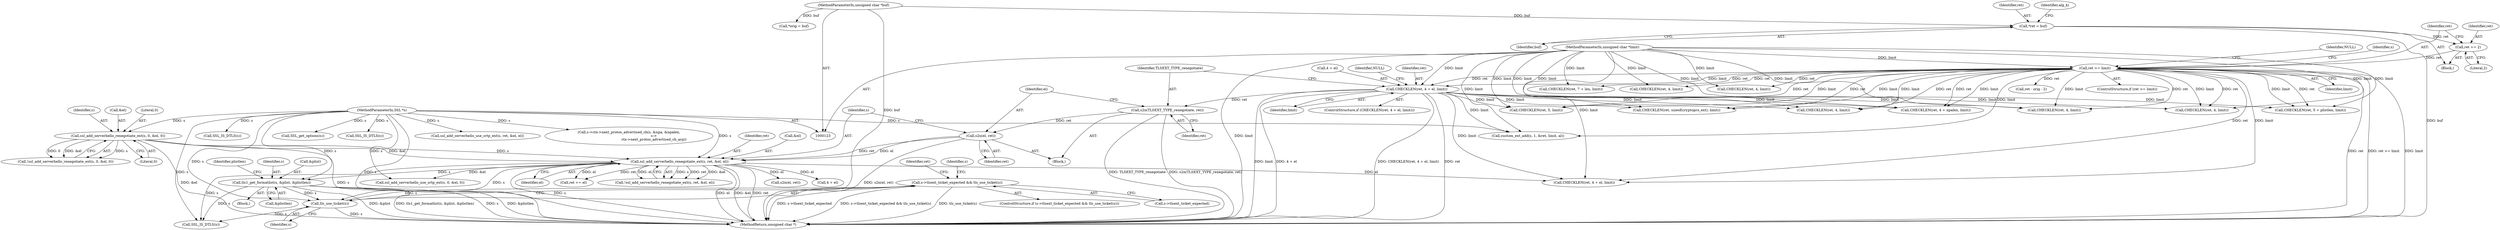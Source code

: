 digraph "0_openssl_4ad93618d26a3ea23d36ad5498ff4f59eff3a4d2_6@pointer" {
"1000343" [label="(Call,s->tlsext_ticket_expected && tls_use_ticket(s))"];
"1000347" [label="(Call,tls_use_ticket(s))"];
"1000235" [label="(Call,ssl_add_serverhello_renegotiate_ext(s, ret, &el, el))"];
"1000206" [label="(Call,ssl_add_serverhello_renegotiate_ext(s, 0, &el, 0))"];
"1000124" [label="(MethodParameterIn,SSL *s)"];
"1000230" [label="(Call,s2n(el, ret))"];
"1000227" [label="(Call,s2n(TLSEXT_TYPE_renegotiate, ret))"];
"1000219" [label="(Call,CHECKLEN(ret, 4 + el, limit))"];
"1000191" [label="(Call,ret >= limit)"];
"1000187" [label="(Call,ret += 2)"];
"1000138" [label="(Call,*ret = buf)"];
"1000125" [label="(MethodParameterIn,unsigned char *buf)"];
"1000126" [label="(MethodParameterIn,unsigned char *limit)"];
"1000295" [label="(Call,tls1_get_formatlist(s, &plist, &plistlen))"];
"1000208" [label="(Literal,0)"];
"1000224" [label="(Identifier,limit)"];
"1000230" [label="(Call,s2n(el, ret))"];
"1000506" [label="(Call,CHECKLEN(ret, 5, limit))"];
"1000479" [label="(Call,CHECKLEN(ret, sizeof(cryptopro_ext), limit))"];
"1000347" [label="(Call,tls_use_ticket(s))"];
"1000471" [label="(Call,SSL_get_options(s))"];
"1000126" [label="(MethodParameterIn,unsigned char *limit)"];
"1000343" [label="(Call,s->tlsext_ticket_expected && tls_use_ticket(s))"];
"1000124" [label="(MethodParameterIn,SSL *s)"];
"1000237" [label="(Identifier,ret)"];
"1000228" [label="(Identifier,TLSEXT_TYPE_renegotiate)"];
"1000218" [label="(ControlStructure,if (CHECKLEN(ret, 4 + el, limit)))"];
"1000232" [label="(Identifier,ret)"];
"1000342" [label="(ControlStructure,if (s->tlsext_ticket_expected && tls_use_ticket(s)))"];
"1000191" [label="(Call,ret >= limit)"];
"1000422" [label="(Call,s2n(el, ret))"];
"1000138" [label="(Call,*ret = buf)"];
"1000743" [label="(Call,CHECKLEN(ret, 7 + len, limit))"];
"1000351" [label="(Call,CHECKLEN(ret, 4, limit))"];
"1000411" [label="(Call,CHECKLEN(ret, 4 + el, limit))"];
"1000297" [label="(Call,&plist)"];
"1000413" [label="(Call,4 + el)"];
"1000227" [label="(Call,s2n(TLSEXT_TYPE_renegotiate, ret))"];
"1000344" [label="(Call,s->tlsext_ticket_expected)"];
"1000188" [label="(Identifier,ret)"];
"1000206" [label="(Call,ssl_add_serverhello_renegotiate_ext(s, 0, &el, 0))"];
"1000207" [label="(Identifier,s)"];
"1000303" [label="(Identifier,plistlen)"];
"1000190" [label="(ControlStructure,if (ret >= limit))"];
"1000296" [label="(Identifier,s)"];
"1000187" [label="(Call,ret += 2)"];
"1000497" [label="(Call,SSL_IS_DTLS(s))"];
"1000134" [label="(Call,*orig = buf)"];
"1000140" [label="(Identifier,buf)"];
"1000125" [label="(MethodParameterIn,unsigned char *buf)"];
"1000295" [label="(Call,tls1_get_formatlist(s, &plist, &plistlen))"];
"1000205" [label="(Call,!ssl_add_serverhello_renegotiate_ext(s, 0, &el, 0))"];
"1000202" [label="(Block,)"];
"1000219" [label="(Call,CHECKLEN(ret, 4 + el, limit))"];
"1000580" [label="(Call,CHECKLEN(ret, 4 + npalen, limit))"];
"1000199" [label="(Identifier,s)"];
"1000348" [label="(Identifier,s)"];
"1000376" [label="(Call,CHECKLEN(ret, 4, limit))"];
"1000235" [label="(Call,ssl_add_serverhello_renegotiate_ext(s, ret, &el, el))"];
"1000229" [label="(Identifier,ret)"];
"1000398" [label="(Call,ssl_add_serverhello_use_srtp_ext(s, 0, &el, 0))"];
"1000794" [label="(MethodReturn,unsigned char *)"];
"1000209" [label="(Call,&el)"];
"1000221" [label="(Call,4 + el)"];
"1000226" [label="(Identifier,NULL)"];
"1000193" [label="(Identifier,limit)"];
"1000390" [label="(Call,SSL_IS_DTLS(s))"];
"1000292" [label="(Block,)"];
"1000278" [label="(Call,CHECKLEN(ret, 4, limit))"];
"1000367" [label="(Identifier,s)"];
"1000211" [label="(Literal,0)"];
"1000238" [label="(Call,&el)"];
"1000610" [label="(Call,custom_ext_add(s, 1, &ret, limit, al))"];
"1000240" [label="(Identifier,el)"];
"1000247" [label="(Call,ret += el)"];
"1000220" [label="(Identifier,ret)"];
"1000192" [label="(Identifier,ret)"];
"1000705" [label="(Call,CHECKLEN(ret, 4, limit))"];
"1000234" [label="(Call,!ssl_add_serverhello_renegotiate_ext(s, ret, &el, el))"];
"1000312" [label="(Call,CHECKLEN(ret, 5 + plistlen, limit))"];
"1000426" [label="(Call,ssl_add_serverhello_use_srtp_ext(s, ret, &el, el))"];
"1000236" [label="(Identifier,s)"];
"1000144" [label="(Identifier,alg_k)"];
"1000299" [label="(Call,&plistlen)"];
"1000563" [label="(Call,s->ctx->next_protos_advertised_cb(s, &npa, &npalen,\n                                              s->\n                                              ctx->next_protos_advertised_cb_arg))"];
"1000195" [label="(Identifier,NULL)"];
"1000683" [label="(Call,CHECKLEN(ret, 4, limit))"];
"1000781" [label="(Call,ret - orig - 2)"];
"1000189" [label="(Literal,2)"];
"1000139" [label="(Identifier,ret)"];
"1000352" [label="(Identifier,ret)"];
"1000231" [label="(Identifier,el)"];
"1000128" [label="(Block,)"];
"1000626" [label="(Call,SSL_IS_DTLS(s))"];
"1000343" -> "1000342"  [label="AST: "];
"1000343" -> "1000344"  [label="CFG: "];
"1000343" -> "1000347"  [label="CFG: "];
"1000344" -> "1000343"  [label="AST: "];
"1000347" -> "1000343"  [label="AST: "];
"1000352" -> "1000343"  [label="CFG: "];
"1000367" -> "1000343"  [label="CFG: "];
"1000343" -> "1000794"  [label="DDG: s->tlsext_ticket_expected"];
"1000343" -> "1000794"  [label="DDG: s->tlsext_ticket_expected && tls_use_ticket(s)"];
"1000343" -> "1000794"  [label="DDG: tls_use_ticket(s)"];
"1000347" -> "1000343"  [label="DDG: s"];
"1000347" -> "1000348"  [label="CFG: "];
"1000348" -> "1000347"  [label="AST: "];
"1000347" -> "1000794"  [label="DDG: s"];
"1000235" -> "1000347"  [label="DDG: s"];
"1000295" -> "1000347"  [label="DDG: s"];
"1000124" -> "1000347"  [label="DDG: s"];
"1000347" -> "1000390"  [label="DDG: s"];
"1000235" -> "1000234"  [label="AST: "];
"1000235" -> "1000240"  [label="CFG: "];
"1000236" -> "1000235"  [label="AST: "];
"1000237" -> "1000235"  [label="AST: "];
"1000238" -> "1000235"  [label="AST: "];
"1000240" -> "1000235"  [label="AST: "];
"1000234" -> "1000235"  [label="CFG: "];
"1000235" -> "1000794"  [label="DDG: ret"];
"1000235" -> "1000794"  [label="DDG: s"];
"1000235" -> "1000794"  [label="DDG: el"];
"1000235" -> "1000794"  [label="DDG: &el"];
"1000235" -> "1000234"  [label="DDG: s"];
"1000235" -> "1000234"  [label="DDG: ret"];
"1000235" -> "1000234"  [label="DDG: &el"];
"1000235" -> "1000234"  [label="DDG: el"];
"1000206" -> "1000235"  [label="DDG: s"];
"1000206" -> "1000235"  [label="DDG: &el"];
"1000124" -> "1000235"  [label="DDG: s"];
"1000230" -> "1000235"  [label="DDG: ret"];
"1000230" -> "1000235"  [label="DDG: el"];
"1000235" -> "1000247"  [label="DDG: el"];
"1000235" -> "1000247"  [label="DDG: ret"];
"1000235" -> "1000295"  [label="DDG: s"];
"1000235" -> "1000390"  [label="DDG: s"];
"1000235" -> "1000398"  [label="DDG: &el"];
"1000235" -> "1000411"  [label="DDG: el"];
"1000235" -> "1000413"  [label="DDG: el"];
"1000235" -> "1000422"  [label="DDG: el"];
"1000206" -> "1000205"  [label="AST: "];
"1000206" -> "1000211"  [label="CFG: "];
"1000207" -> "1000206"  [label="AST: "];
"1000208" -> "1000206"  [label="AST: "];
"1000209" -> "1000206"  [label="AST: "];
"1000211" -> "1000206"  [label="AST: "];
"1000205" -> "1000206"  [label="CFG: "];
"1000206" -> "1000794"  [label="DDG: &el"];
"1000206" -> "1000794"  [label="DDG: s"];
"1000206" -> "1000205"  [label="DDG: s"];
"1000206" -> "1000205"  [label="DDG: 0"];
"1000206" -> "1000205"  [label="DDG: &el"];
"1000124" -> "1000206"  [label="DDG: s"];
"1000124" -> "1000123"  [label="AST: "];
"1000124" -> "1000794"  [label="DDG: s"];
"1000124" -> "1000295"  [label="DDG: s"];
"1000124" -> "1000390"  [label="DDG: s"];
"1000124" -> "1000398"  [label="DDG: s"];
"1000124" -> "1000426"  [label="DDG: s"];
"1000124" -> "1000471"  [label="DDG: s"];
"1000124" -> "1000497"  [label="DDG: s"];
"1000124" -> "1000563"  [label="DDG: s"];
"1000124" -> "1000610"  [label="DDG: s"];
"1000124" -> "1000626"  [label="DDG: s"];
"1000230" -> "1000202"  [label="AST: "];
"1000230" -> "1000232"  [label="CFG: "];
"1000231" -> "1000230"  [label="AST: "];
"1000232" -> "1000230"  [label="AST: "];
"1000236" -> "1000230"  [label="CFG: "];
"1000230" -> "1000794"  [label="DDG: s2n(el, ret)"];
"1000227" -> "1000230"  [label="DDG: ret"];
"1000227" -> "1000202"  [label="AST: "];
"1000227" -> "1000229"  [label="CFG: "];
"1000228" -> "1000227"  [label="AST: "];
"1000229" -> "1000227"  [label="AST: "];
"1000231" -> "1000227"  [label="CFG: "];
"1000227" -> "1000794"  [label="DDG: s2n(TLSEXT_TYPE_renegotiate, ret)"];
"1000227" -> "1000794"  [label="DDG: TLSEXT_TYPE_renegotiate"];
"1000219" -> "1000227"  [label="DDG: ret"];
"1000219" -> "1000218"  [label="AST: "];
"1000219" -> "1000224"  [label="CFG: "];
"1000220" -> "1000219"  [label="AST: "];
"1000221" -> "1000219"  [label="AST: "];
"1000224" -> "1000219"  [label="AST: "];
"1000226" -> "1000219"  [label="CFG: "];
"1000228" -> "1000219"  [label="CFG: "];
"1000219" -> "1000794"  [label="DDG: 4 + el"];
"1000219" -> "1000794"  [label="DDG: CHECKLEN(ret, 4 + el, limit)"];
"1000219" -> "1000794"  [label="DDG: ret"];
"1000219" -> "1000794"  [label="DDG: limit"];
"1000191" -> "1000219"  [label="DDG: ret"];
"1000191" -> "1000219"  [label="DDG: limit"];
"1000126" -> "1000219"  [label="DDG: limit"];
"1000219" -> "1000278"  [label="DDG: limit"];
"1000219" -> "1000312"  [label="DDG: limit"];
"1000219" -> "1000351"  [label="DDG: limit"];
"1000219" -> "1000376"  [label="DDG: limit"];
"1000219" -> "1000411"  [label="DDG: limit"];
"1000219" -> "1000479"  [label="DDG: limit"];
"1000219" -> "1000506"  [label="DDG: limit"];
"1000219" -> "1000580"  [label="DDG: limit"];
"1000219" -> "1000610"  [label="DDG: limit"];
"1000191" -> "1000190"  [label="AST: "];
"1000191" -> "1000193"  [label="CFG: "];
"1000192" -> "1000191"  [label="AST: "];
"1000193" -> "1000191"  [label="AST: "];
"1000195" -> "1000191"  [label="CFG: "];
"1000199" -> "1000191"  [label="CFG: "];
"1000191" -> "1000794"  [label="DDG: ret >= limit"];
"1000191" -> "1000794"  [label="DDG: limit"];
"1000191" -> "1000794"  [label="DDG: ret"];
"1000187" -> "1000191"  [label="DDG: ret"];
"1000126" -> "1000191"  [label="DDG: limit"];
"1000191" -> "1000278"  [label="DDG: ret"];
"1000191" -> "1000278"  [label="DDG: limit"];
"1000191" -> "1000312"  [label="DDG: ret"];
"1000191" -> "1000312"  [label="DDG: limit"];
"1000191" -> "1000351"  [label="DDG: ret"];
"1000191" -> "1000351"  [label="DDG: limit"];
"1000191" -> "1000376"  [label="DDG: ret"];
"1000191" -> "1000376"  [label="DDG: limit"];
"1000191" -> "1000411"  [label="DDG: ret"];
"1000191" -> "1000411"  [label="DDG: limit"];
"1000191" -> "1000479"  [label="DDG: ret"];
"1000191" -> "1000479"  [label="DDG: limit"];
"1000191" -> "1000506"  [label="DDG: ret"];
"1000191" -> "1000506"  [label="DDG: limit"];
"1000191" -> "1000580"  [label="DDG: ret"];
"1000191" -> "1000580"  [label="DDG: limit"];
"1000191" -> "1000610"  [label="DDG: limit"];
"1000191" -> "1000683"  [label="DDG: ret"];
"1000191" -> "1000705"  [label="DDG: ret"];
"1000191" -> "1000743"  [label="DDG: ret"];
"1000191" -> "1000781"  [label="DDG: ret"];
"1000187" -> "1000128"  [label="AST: "];
"1000187" -> "1000189"  [label="CFG: "];
"1000188" -> "1000187"  [label="AST: "];
"1000189" -> "1000187"  [label="AST: "];
"1000192" -> "1000187"  [label="CFG: "];
"1000138" -> "1000187"  [label="DDG: ret"];
"1000138" -> "1000128"  [label="AST: "];
"1000138" -> "1000140"  [label="CFG: "];
"1000139" -> "1000138"  [label="AST: "];
"1000140" -> "1000138"  [label="AST: "];
"1000144" -> "1000138"  [label="CFG: "];
"1000138" -> "1000794"  [label="DDG: buf"];
"1000125" -> "1000138"  [label="DDG: buf"];
"1000125" -> "1000123"  [label="AST: "];
"1000125" -> "1000794"  [label="DDG: buf"];
"1000125" -> "1000134"  [label="DDG: buf"];
"1000126" -> "1000123"  [label="AST: "];
"1000126" -> "1000794"  [label="DDG: limit"];
"1000126" -> "1000278"  [label="DDG: limit"];
"1000126" -> "1000312"  [label="DDG: limit"];
"1000126" -> "1000351"  [label="DDG: limit"];
"1000126" -> "1000376"  [label="DDG: limit"];
"1000126" -> "1000411"  [label="DDG: limit"];
"1000126" -> "1000479"  [label="DDG: limit"];
"1000126" -> "1000506"  [label="DDG: limit"];
"1000126" -> "1000580"  [label="DDG: limit"];
"1000126" -> "1000610"  [label="DDG: limit"];
"1000126" -> "1000683"  [label="DDG: limit"];
"1000126" -> "1000705"  [label="DDG: limit"];
"1000126" -> "1000743"  [label="DDG: limit"];
"1000295" -> "1000292"  [label="AST: "];
"1000295" -> "1000299"  [label="CFG: "];
"1000296" -> "1000295"  [label="AST: "];
"1000297" -> "1000295"  [label="AST: "];
"1000299" -> "1000295"  [label="AST: "];
"1000303" -> "1000295"  [label="CFG: "];
"1000295" -> "1000794"  [label="DDG: s"];
"1000295" -> "1000794"  [label="DDG: &plistlen"];
"1000295" -> "1000794"  [label="DDG: &plist"];
"1000295" -> "1000794"  [label="DDG: tls1_get_formatlist(s, &plist, &plistlen)"];
"1000295" -> "1000390"  [label="DDG: s"];
}

